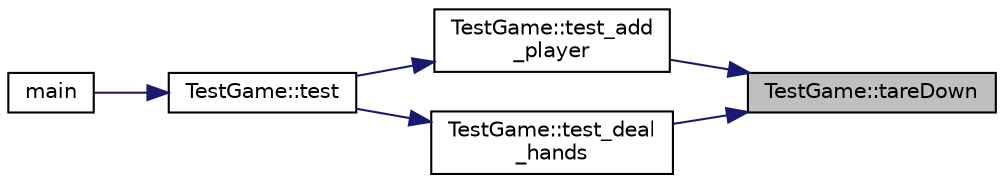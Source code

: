 digraph "TestGame::tareDown"
{
 // INTERACTIVE_SVG=YES
 // LATEX_PDF_SIZE
  edge [fontname="Helvetica",fontsize="10",labelfontname="Helvetica",labelfontsize="10"];
  node [fontname="Helvetica",fontsize="10",shape=record];
  rankdir="RL";
  Node1 [label="TestGame::tareDown",height=0.2,width=0.4,color="black", fillcolor="grey75", style="filled", fontcolor="black",tooltip=" "];
  Node1 -> Node2 [dir="back",color="midnightblue",fontsize="10",style="solid",fontname="Helvetica"];
  Node2 [label="TestGame::test_add\l_player",height=0.2,width=0.4,color="black", fillcolor="white", style="filled",URL="$class_test_game.html#a832509695facca8c52d60125268a87c6",tooltip=" "];
  Node2 -> Node3 [dir="back",color="midnightblue",fontsize="10",style="solid",fontname="Helvetica"];
  Node3 [label="TestGame::test",height=0.2,width=0.4,color="black", fillcolor="white", style="filled",URL="$class_test_game.html#a482abbabaaa0f7eb7d067c663dde7bae",tooltip=" "];
  Node3 -> Node4 [dir="back",color="midnightblue",fontsize="10",style="solid",fontname="Helvetica"];
  Node4 [label="main",height=0.2,width=0.4,color="black", fillcolor="white", style="filled",URL="$test___game_8cpp.html#ae66f6b31b5ad750f1fe042a706a4e3d4",tooltip=" "];
  Node1 -> Node5 [dir="back",color="midnightblue",fontsize="10",style="solid",fontname="Helvetica"];
  Node5 [label="TestGame::test_deal\l_hands",height=0.2,width=0.4,color="black", fillcolor="white", style="filled",URL="$class_test_game.html#ac97d4892a0c3798cb39bb96c2155aaea",tooltip=" "];
  Node5 -> Node3 [dir="back",color="midnightblue",fontsize="10",style="solid",fontname="Helvetica"];
}
